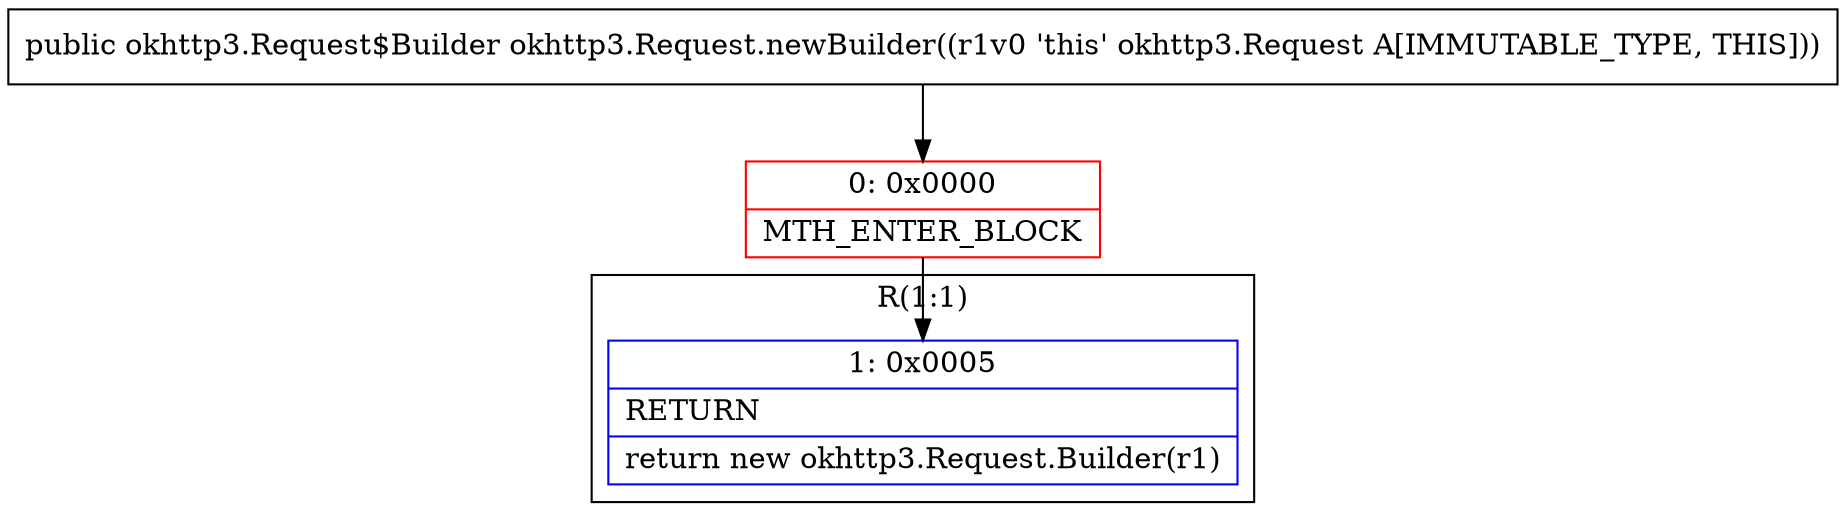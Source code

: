 digraph "CFG forokhttp3.Request.newBuilder()Lokhttp3\/Request$Builder;" {
subgraph cluster_Region_1647505528 {
label = "R(1:1)";
node [shape=record,color=blue];
Node_1 [shape=record,label="{1\:\ 0x0005|RETURN\l|return new okhttp3.Request.Builder(r1)\l}"];
}
Node_0 [shape=record,color=red,label="{0\:\ 0x0000|MTH_ENTER_BLOCK\l}"];
MethodNode[shape=record,label="{public okhttp3.Request$Builder okhttp3.Request.newBuilder((r1v0 'this' okhttp3.Request A[IMMUTABLE_TYPE, THIS])) }"];
MethodNode -> Node_0;
Node_0 -> Node_1;
}

